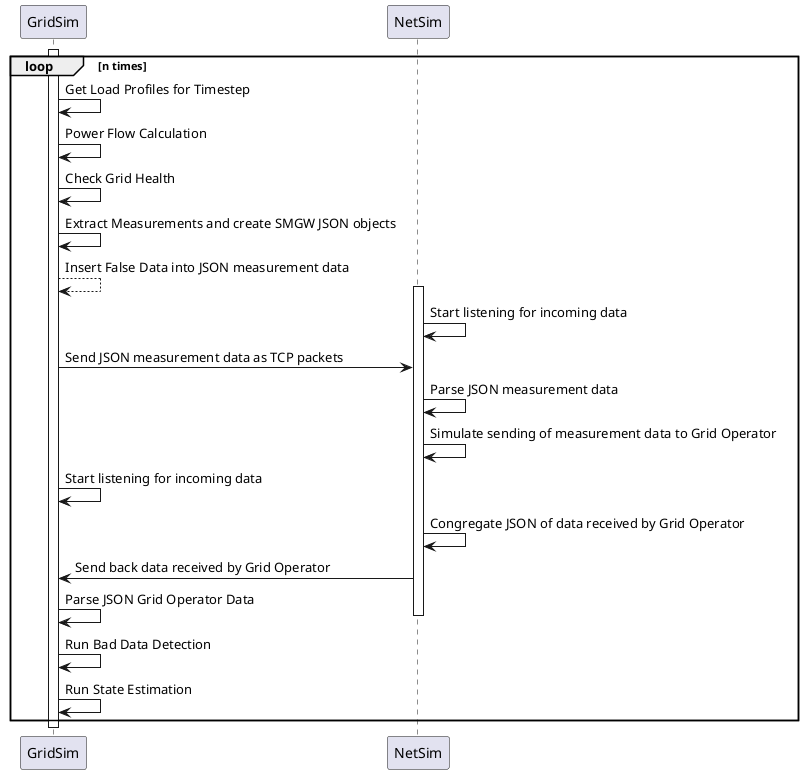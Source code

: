 @startuml
'https://plantuml.com/sequence-diagram

activate GridSim
loop n times
    GridSim -> GridSim: Get Load Profiles for Timestep
    GridSim -> GridSim: Power Flow Calculation
    GridSim -> GridSim: Check Grid Health
    GridSim -> GridSim: Extract Measurements and create SMGW JSON objects
    GridSim --> GridSim: Insert False Data into JSON measurement data
    activate NetSim
    NetSim -> NetSim: Start listening for incoming data
    GridSim -> NetSim: Send JSON measurement data as TCP packets
    NetSim -> NetSim: Parse JSON measurement data
    NetSim -> NetSim: Simulate sending of measurement data to Grid Operator
    GridSim -> GridSim: Start listening for incoming data
    NetSim -> NetSim: Congregate JSON of data received by Grid Operator
    NetSim -> GridSim: Send back data received by Grid Operator
    GridSim -> GridSim: Parse JSON Grid Operator Data
    deactivate NetSim
    GridSim -> GridSim: Run Bad Data Detection
    GridSim -> GridSim: Run State Estimation
end
deactivate GridSim
@enduml